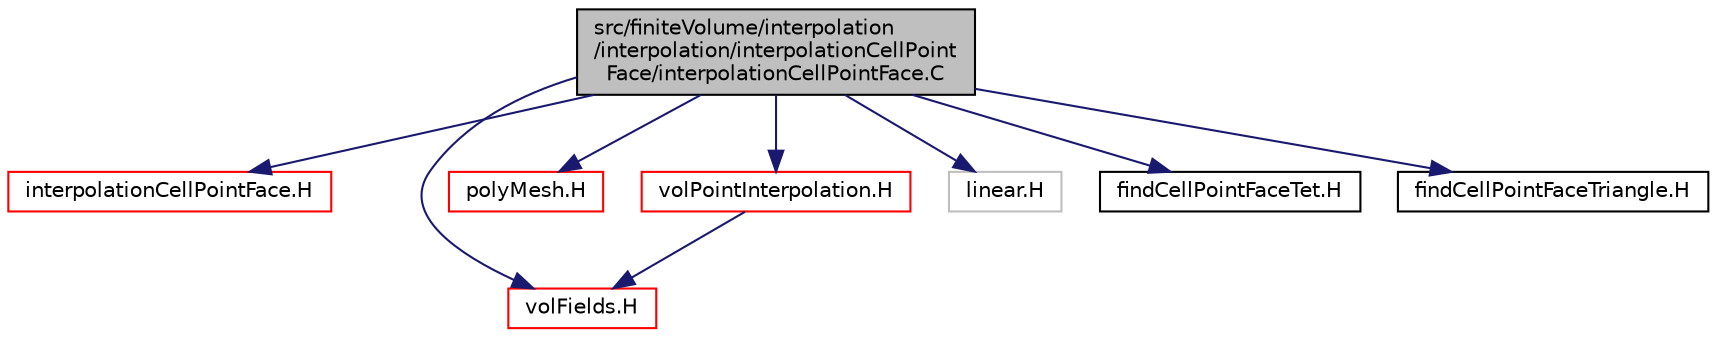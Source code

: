 digraph "src/finiteVolume/interpolation/interpolation/interpolationCellPointFace/interpolationCellPointFace.C"
{
  bgcolor="transparent";
  edge [fontname="Helvetica",fontsize="10",labelfontname="Helvetica",labelfontsize="10"];
  node [fontname="Helvetica",fontsize="10",shape=record];
  Node0 [label="src/finiteVolume/interpolation\l/interpolation/interpolationCellPoint\lFace/interpolationCellPointFace.C",height=0.2,width=0.4,color="black", fillcolor="grey75", style="filled", fontcolor="black"];
  Node0 -> Node1 [color="midnightblue",fontsize="10",style="solid",fontname="Helvetica"];
  Node1 [label="interpolationCellPointFace.H",height=0.2,width=0.4,color="red",URL="$a04007.html"];
  Node0 -> Node315 [color="midnightblue",fontsize="10",style="solid",fontname="Helvetica"];
  Node315 [label="volFields.H",height=0.2,width=0.4,color="red",URL="$a02912.html"];
  Node0 -> Node234 [color="midnightblue",fontsize="10",style="solid",fontname="Helvetica"];
  Node234 [label="polyMesh.H",height=0.2,width=0.4,color="red",URL="$a12398.html"];
  Node0 -> Node345 [color="midnightblue",fontsize="10",style="solid",fontname="Helvetica"];
  Node345 [label="volPointInterpolation.H",height=0.2,width=0.4,color="red",URL="$a04535.html"];
  Node345 -> Node315 [color="midnightblue",fontsize="10",style="solid",fontname="Helvetica"];
  Node0 -> Node346 [color="midnightblue",fontsize="10",style="solid",fontname="Helvetica"];
  Node346 [label="linear.H",height=0.2,width=0.4,color="grey75"];
  Node0 -> Node347 [color="midnightblue",fontsize="10",style="solid",fontname="Helvetica"];
  Node347 [label="findCellPointFaceTet.H",height=0.2,width=0.4,color="black",URL="$a03998.html",tooltip="find the tetrahedron in which the position is. while searching for the tet, store the tet closest to ..."];
  Node0 -> Node348 [color="midnightblue",fontsize="10",style="solid",fontname="Helvetica"];
  Node348 [label="findCellPointFaceTriangle.H",height=0.2,width=0.4,color="black",URL="$a04001.html"];
}
